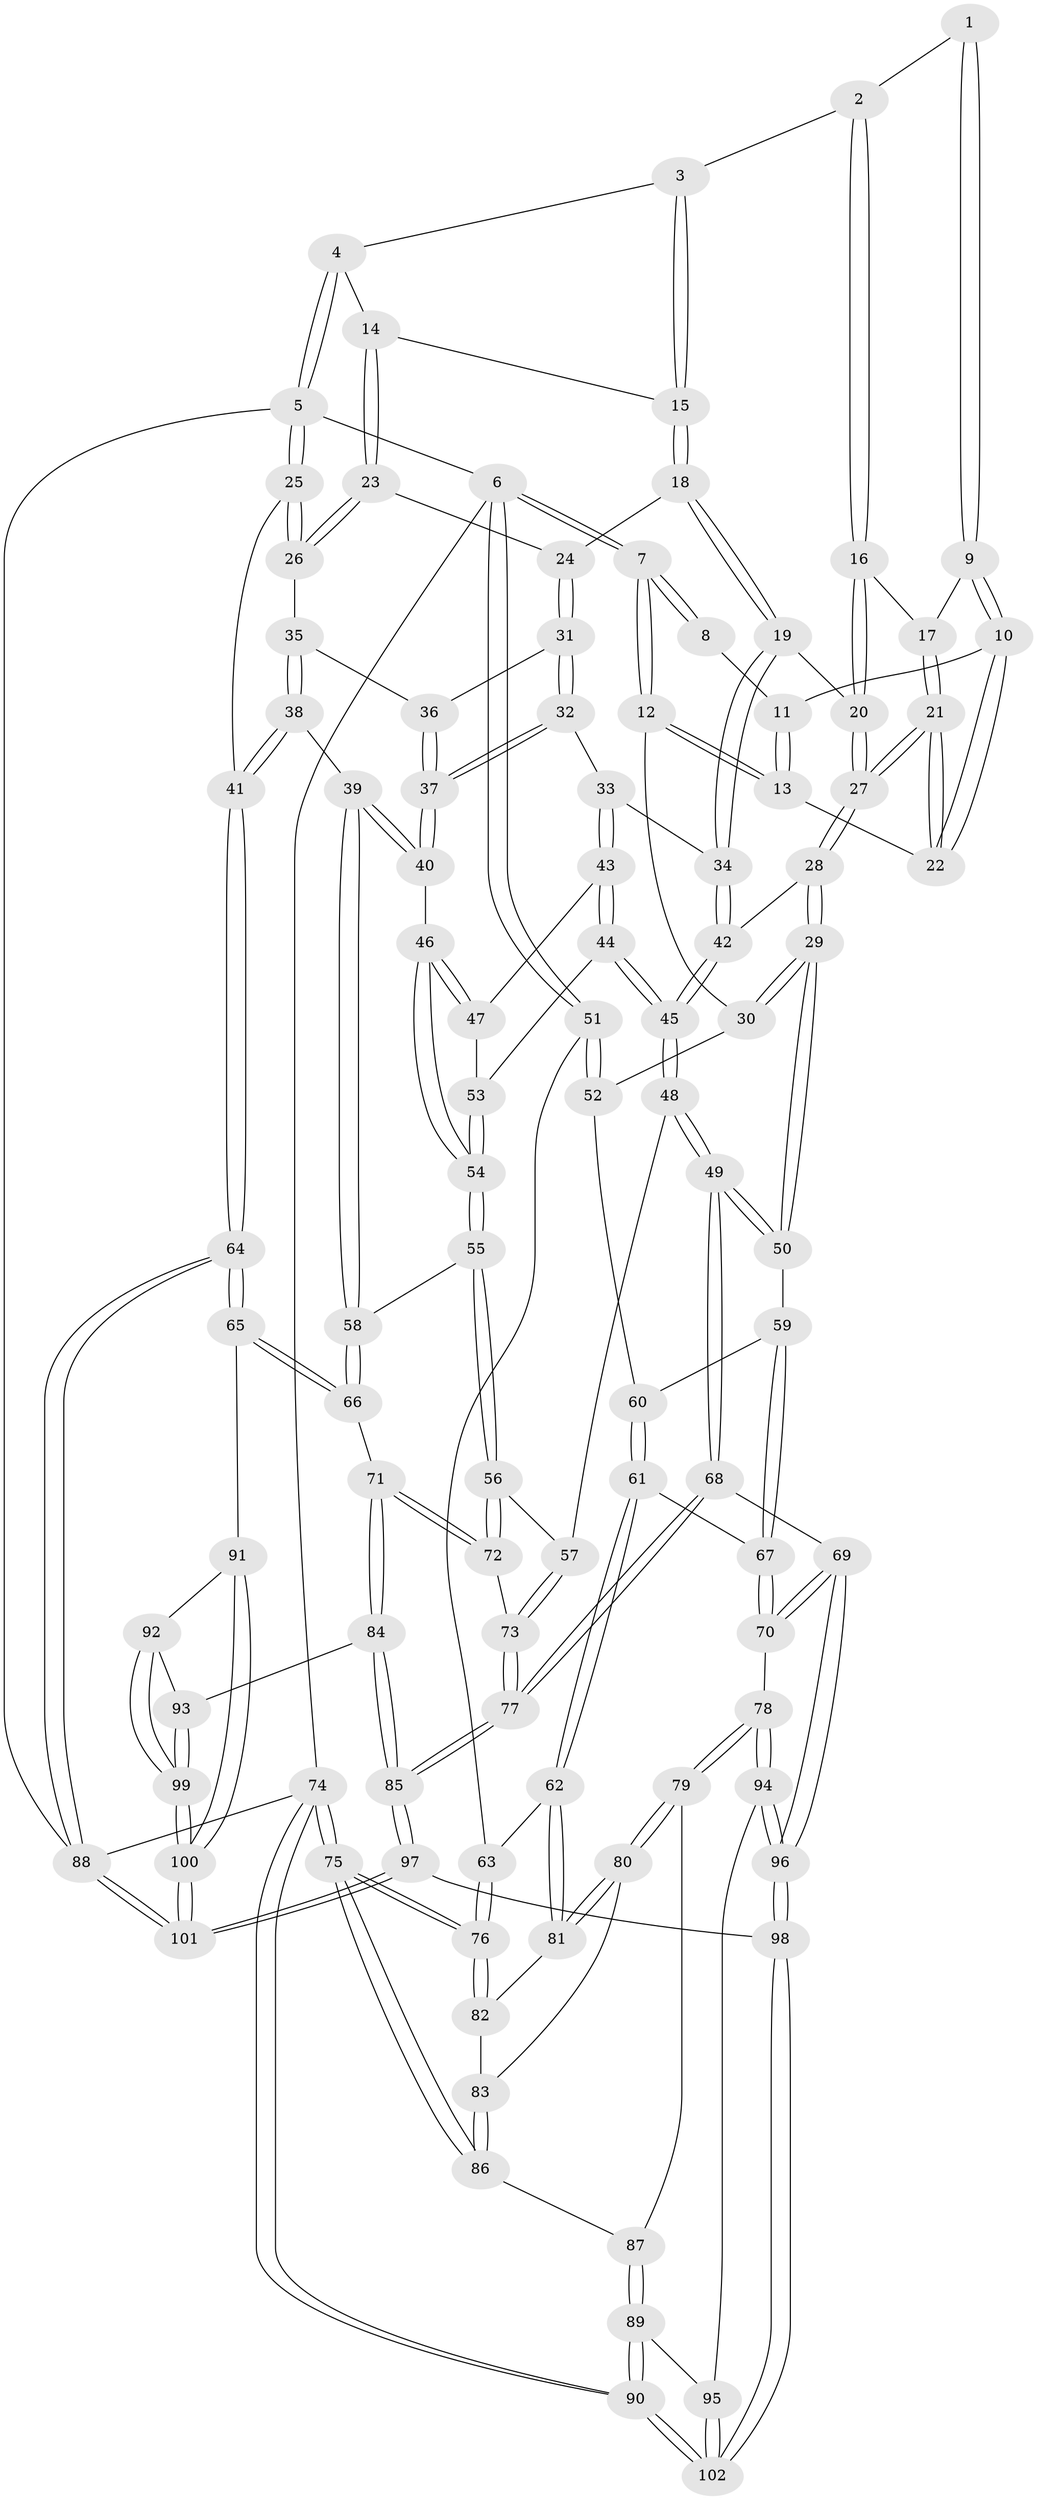 // Generated by graph-tools (version 1.1) at 2025/38/02/21/25 10:38:57]
// undirected, 102 vertices, 252 edges
graph export_dot {
graph [start="1"]
  node [color=gray90,style=filled];
  1 [pos="+0.43898890833257054+0"];
  2 [pos="+0.6925209226746034+0"];
  3 [pos="+0.7768378283247075+0"];
  4 [pos="+1+0"];
  5 [pos="+1+0"];
  6 [pos="+0+0"];
  7 [pos="+0+0"];
  8 [pos="+0.3431624838756117+0"];
  9 [pos="+0.42716824717340013+0.10286454739239093"];
  10 [pos="+0.38715699410466475+0.11589722924205821"];
  11 [pos="+0.3193354469708349+0"];
  12 [pos="+0.20137764295139562+0.15903368040423022"];
  13 [pos="+0.22124063850530928+0.1469658332418893"];
  14 [pos="+0.9371622510513906+0.1874956925134306"];
  15 [pos="+0.8507984800205052+0.1536126555320988"];
  16 [pos="+0.6087442564281376+0.1279079821573411"];
  17 [pos="+0.46988428349365946+0.11283294128259369"];
  18 [pos="+0.7845409098827604+0.2135030575232253"];
  19 [pos="+0.6775433516411218+0.2437767736540942"];
  20 [pos="+0.6169947107279056+0.1919909470262432"];
  21 [pos="+0.4098475960817953+0.2415486359412717"];
  22 [pos="+0.3424047682455712+0.15386035992374217"];
  23 [pos="+0.9564578425888278+0.20982844766112468"];
  24 [pos="+0.8704167189264417+0.28333589373556217"];
  25 [pos="+1+0.29346485930275695"];
  26 [pos="+1+0.23575838712867014"];
  27 [pos="+0.45352794130235086+0.3122496521713069"];
  28 [pos="+0.4449544959520222+0.33188026386058944"];
  29 [pos="+0.4017306895380738+0.4119633841780726"];
  30 [pos="+0.14602808103986367+0.2899139624433705"];
  31 [pos="+0.8700053204003203+0.28709000681668967"];
  32 [pos="+0.7531573842031255+0.3434551223451301"];
  33 [pos="+0.7357196777203229+0.3352838737205552"];
  34 [pos="+0.6953845273119644+0.3038444662668503"];
  35 [pos="+0.8974945847268725+0.34012479923065264"];
  36 [pos="+0.8840989544278995+0.3269142465490591"];
  37 [pos="+0.7898465630103401+0.37453478010238206"];
  38 [pos="+0.9575844967647104+0.47253446587503506"];
  39 [pos="+0.883940390236015+0.4637387392766465"];
  40 [pos="+0.8366511469805178+0.44902501335352374"];
  41 [pos="+1+0.5692582905112195"];
  42 [pos="+0.649223422264357+0.3865837263451506"];
  43 [pos="+0.7305547727290347+0.4238002417495726"];
  44 [pos="+0.6944267781780002+0.46465254675611967"];
  45 [pos="+0.6158281069763671+0.4790563982852848"];
  46 [pos="+0.8047588199769687+0.4657404961109775"];
  47 [pos="+0.7543749079872674+0.4558468731980614"];
  48 [pos="+0.5537646586115651+0.5567419622498829"];
  49 [pos="+0.5076776804747724+0.5653284189725537"];
  50 [pos="+0.41318166164460723+0.4602405530331496"];
  51 [pos="+0+0.375570680565677"];
  52 [pos="+0.04023762243856539+0.3478378480381604"];
  53 [pos="+0.7176371312600726+0.4686482386260772"];
  54 [pos="+0.7586736414129277+0.5221902426208861"];
  55 [pos="+0.7328211595522317+0.5823240785079217"];
  56 [pos="+0.6756320667163609+0.5976591755922124"];
  57 [pos="+0.6597812108951273+0.5963915988601488"];
  58 [pos="+0.7755606810912018+0.5942567901516788"];
  59 [pos="+0.3808753206638472+0.47821285449652884"];
  60 [pos="+0.19292883129955407+0.5361132233645358"];
  61 [pos="+0.17768583031479063+0.6568850628103813"];
  62 [pos="+0.17011972836456815+0.6610360908641894"];
  63 [pos="+0+0.4562451807693685"];
  64 [pos="+1+0.711250697445222"];
  65 [pos="+1+0.7276559509672851"];
  66 [pos="+0.9800011464444638+0.7180046394609408"];
  67 [pos="+0.23452009313649316+0.6686142160231366"];
  68 [pos="+0.4471684854154264+0.7638406365178172"];
  69 [pos="+0.4244633457141386+0.7754503021514847"];
  70 [pos="+0.4131880797222075+0.7739880727958905"];
  71 [pos="+0.8269236922670461+0.7466295260609619"];
  72 [pos="+0.7707807916959998+0.7363991868964981"];
  73 [pos="+0.6787299590100072+0.7718403362434713"];
  74 [pos="+0+1"];
  75 [pos="+0+0.9546382325669631"];
  76 [pos="+0+0.6811749766410216"];
  77 [pos="+0.6028101066601107+0.8586902576570418"];
  78 [pos="+0.19227129040394314+0.856647718195736"];
  79 [pos="+0.1889221942979612+0.8545158235280739"];
  80 [pos="+0.17157258988453375+0.8176235965021161"];
  81 [pos="+0.14384227911117745+0.701152115692397"];
  82 [pos="+0.10863636967605944+0.7125790078162757"];
  83 [pos="+0.053054820216148504+0.8075059903822778"];
  84 [pos="+0.7216325664861493+0.8931659056775885"];
  85 [pos="+0.6094345136651786+0.8694100295633729"];
  86 [pos="+0.010510695254426886+0.843840717465581"];
  87 [pos="+0.13319046773129756+0.8701426704541713"];
  88 [pos="+1+1"];
  89 [pos="+0.08892972946677224+0.9291757701019532"];
  90 [pos="+0+1"];
  91 [pos="+1+0.7667386683701752"];
  92 [pos="+0.9065508157946518+0.8405268503583389"];
  93 [pos="+0.736543052071995+0.9036807393865742"];
  94 [pos="+0.19676461932473244+0.8860496000823131"];
  95 [pos="+0.19359506730455536+0.9269352065846796"];
  96 [pos="+0.3746402328869367+0.9683212196938509"];
  97 [pos="+0.5655936106037117+1"];
  98 [pos="+0.34950500335729007+1"];
  99 [pos="+0.7893111634006651+0.984860941395554"];
  100 [pos="+0.808200498671722+1"];
  101 [pos="+0.8320530690812684+1"];
  102 [pos="+0.17407752330377363+1"];
  1 -- 2;
  1 -- 9;
  1 -- 9;
  2 -- 3;
  2 -- 16;
  2 -- 16;
  3 -- 4;
  3 -- 15;
  3 -- 15;
  4 -- 5;
  4 -- 5;
  4 -- 14;
  5 -- 6;
  5 -- 25;
  5 -- 25;
  5 -- 88;
  6 -- 7;
  6 -- 7;
  6 -- 51;
  6 -- 51;
  6 -- 74;
  7 -- 8;
  7 -- 8;
  7 -- 12;
  7 -- 12;
  8 -- 11;
  9 -- 10;
  9 -- 10;
  9 -- 17;
  10 -- 11;
  10 -- 22;
  10 -- 22;
  11 -- 13;
  11 -- 13;
  12 -- 13;
  12 -- 13;
  12 -- 30;
  13 -- 22;
  14 -- 15;
  14 -- 23;
  14 -- 23;
  15 -- 18;
  15 -- 18;
  16 -- 17;
  16 -- 20;
  16 -- 20;
  17 -- 21;
  17 -- 21;
  18 -- 19;
  18 -- 19;
  18 -- 24;
  19 -- 20;
  19 -- 34;
  19 -- 34;
  20 -- 27;
  20 -- 27;
  21 -- 22;
  21 -- 22;
  21 -- 27;
  21 -- 27;
  23 -- 24;
  23 -- 26;
  23 -- 26;
  24 -- 31;
  24 -- 31;
  25 -- 26;
  25 -- 26;
  25 -- 41;
  26 -- 35;
  27 -- 28;
  27 -- 28;
  28 -- 29;
  28 -- 29;
  28 -- 42;
  29 -- 30;
  29 -- 30;
  29 -- 50;
  29 -- 50;
  30 -- 52;
  31 -- 32;
  31 -- 32;
  31 -- 36;
  32 -- 33;
  32 -- 37;
  32 -- 37;
  33 -- 34;
  33 -- 43;
  33 -- 43;
  34 -- 42;
  34 -- 42;
  35 -- 36;
  35 -- 38;
  35 -- 38;
  36 -- 37;
  36 -- 37;
  37 -- 40;
  37 -- 40;
  38 -- 39;
  38 -- 41;
  38 -- 41;
  39 -- 40;
  39 -- 40;
  39 -- 58;
  39 -- 58;
  40 -- 46;
  41 -- 64;
  41 -- 64;
  42 -- 45;
  42 -- 45;
  43 -- 44;
  43 -- 44;
  43 -- 47;
  44 -- 45;
  44 -- 45;
  44 -- 53;
  45 -- 48;
  45 -- 48;
  46 -- 47;
  46 -- 47;
  46 -- 54;
  46 -- 54;
  47 -- 53;
  48 -- 49;
  48 -- 49;
  48 -- 57;
  49 -- 50;
  49 -- 50;
  49 -- 68;
  49 -- 68;
  50 -- 59;
  51 -- 52;
  51 -- 52;
  51 -- 63;
  52 -- 60;
  53 -- 54;
  53 -- 54;
  54 -- 55;
  54 -- 55;
  55 -- 56;
  55 -- 56;
  55 -- 58;
  56 -- 57;
  56 -- 72;
  56 -- 72;
  57 -- 73;
  57 -- 73;
  58 -- 66;
  58 -- 66;
  59 -- 60;
  59 -- 67;
  59 -- 67;
  60 -- 61;
  60 -- 61;
  61 -- 62;
  61 -- 62;
  61 -- 67;
  62 -- 63;
  62 -- 81;
  62 -- 81;
  63 -- 76;
  63 -- 76;
  64 -- 65;
  64 -- 65;
  64 -- 88;
  64 -- 88;
  65 -- 66;
  65 -- 66;
  65 -- 91;
  66 -- 71;
  67 -- 70;
  67 -- 70;
  68 -- 69;
  68 -- 77;
  68 -- 77;
  69 -- 70;
  69 -- 70;
  69 -- 96;
  69 -- 96;
  70 -- 78;
  71 -- 72;
  71 -- 72;
  71 -- 84;
  71 -- 84;
  72 -- 73;
  73 -- 77;
  73 -- 77;
  74 -- 75;
  74 -- 75;
  74 -- 90;
  74 -- 90;
  74 -- 88;
  75 -- 76;
  75 -- 76;
  75 -- 86;
  75 -- 86;
  76 -- 82;
  76 -- 82;
  77 -- 85;
  77 -- 85;
  78 -- 79;
  78 -- 79;
  78 -- 94;
  78 -- 94;
  79 -- 80;
  79 -- 80;
  79 -- 87;
  80 -- 81;
  80 -- 81;
  80 -- 83;
  81 -- 82;
  82 -- 83;
  83 -- 86;
  83 -- 86;
  84 -- 85;
  84 -- 85;
  84 -- 93;
  85 -- 97;
  85 -- 97;
  86 -- 87;
  87 -- 89;
  87 -- 89;
  88 -- 101;
  88 -- 101;
  89 -- 90;
  89 -- 90;
  89 -- 95;
  90 -- 102;
  90 -- 102;
  91 -- 92;
  91 -- 100;
  91 -- 100;
  92 -- 93;
  92 -- 99;
  92 -- 99;
  93 -- 99;
  93 -- 99;
  94 -- 95;
  94 -- 96;
  94 -- 96;
  95 -- 102;
  95 -- 102;
  96 -- 98;
  96 -- 98;
  97 -- 98;
  97 -- 101;
  97 -- 101;
  98 -- 102;
  98 -- 102;
  99 -- 100;
  99 -- 100;
  100 -- 101;
  100 -- 101;
}
